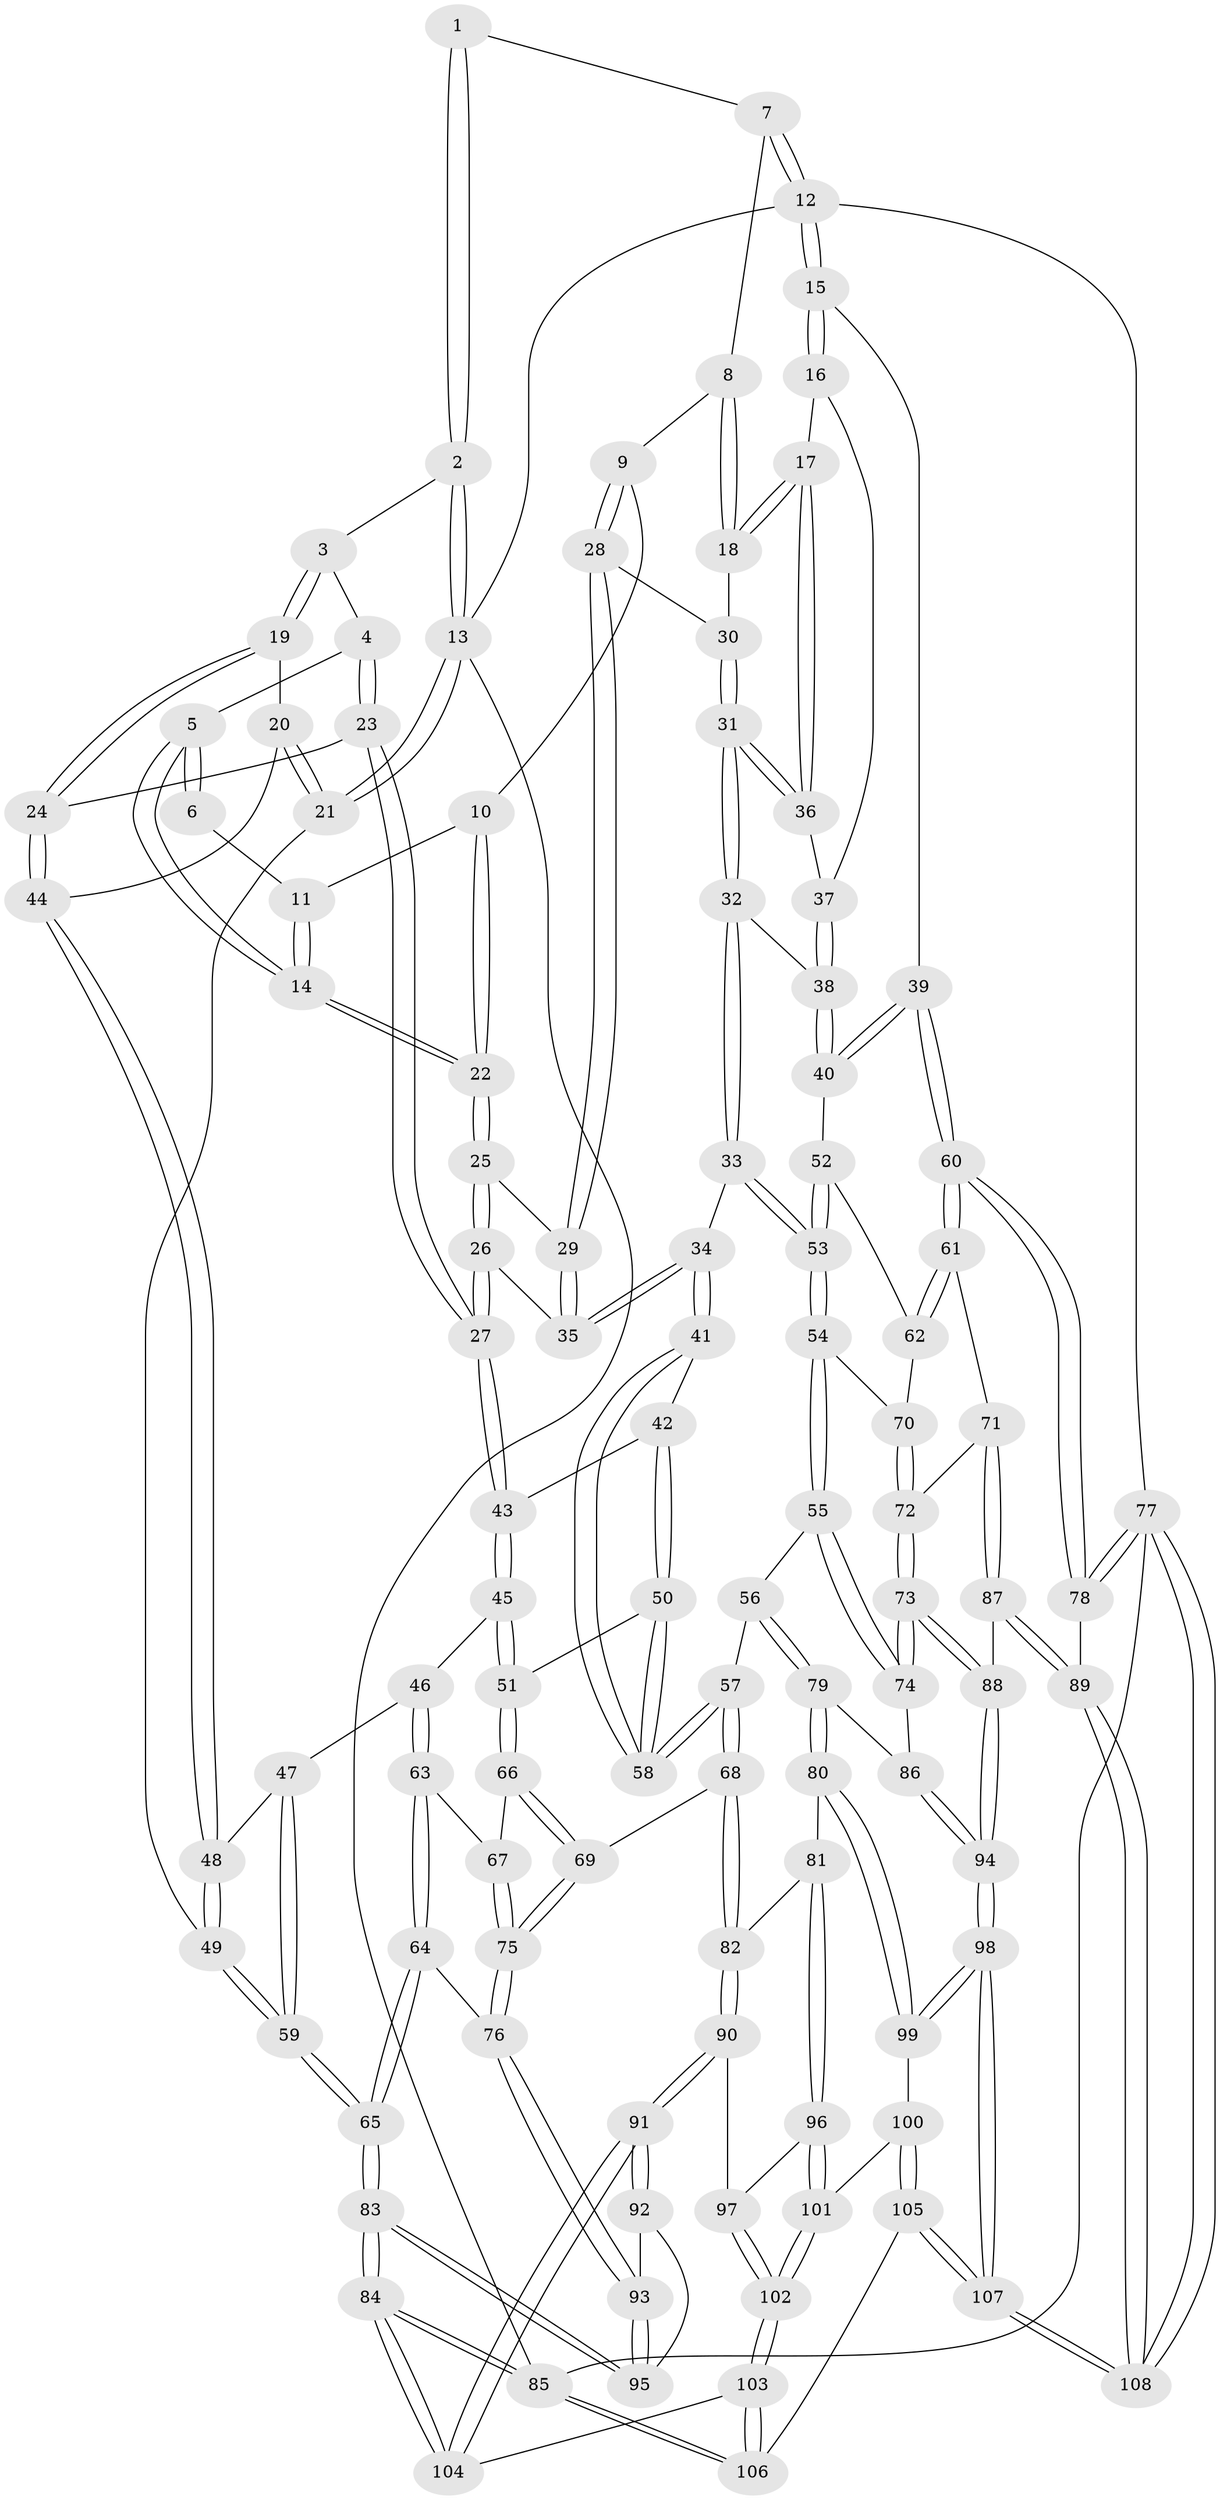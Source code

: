 // Generated by graph-tools (version 1.1) at 2025/27/03/09/25 03:27:11]
// undirected, 108 vertices, 267 edges
graph export_dot {
graph [start="1"]
  node [color=gray90,style=filled];
  1 [pos="+0.4781223360667673+0"];
  2 [pos="+0.12962441702833402+0"];
  3 [pos="+0.18778923897653016+0"];
  4 [pos="+0.34898435089114005+0.09216839285238741"];
  5 [pos="+0.38749135037199983+0.10424752100663878"];
  6 [pos="+0.4774031662128982+0"];
  7 [pos="+0.7365032392380692+0"];
  8 [pos="+0.6926667259680944+0"];
  9 [pos="+0.6174200479925621+0.09584526639175021"];
  10 [pos="+0.5534236872071975+0.08884928322352541"];
  11 [pos="+0.4847823195981888+0.040201896461320656"];
  12 [pos="+1+0"];
  13 [pos="+0+0"];
  14 [pos="+0.3891194240924331+0.10501821190063013"];
  15 [pos="+1+0"];
  16 [pos="+0.9711833753930208+0.12419021795555531"];
  17 [pos="+0.8371598791233469+0.16949025492519285"];
  18 [pos="+0.7969385420370705+0.14475809593982902"];
  19 [pos="+0.1623834022527769+0.1878460488310868"];
  20 [pos="+0+0.18342321343795687"];
  21 [pos="+0+0.14534042793180477"];
  22 [pos="+0.4385698739542123+0.1816978250146991"];
  23 [pos="+0.22599538367874944+0.29075624972534037"];
  24 [pos="+0.22553193327406454+0.29060450193827175"];
  25 [pos="+0.4389298699515784+0.18376369735208928"];
  26 [pos="+0.33162487662480344+0.2953611780567678"];
  27 [pos="+0.28027002804809625+0.3303121901330509"];
  28 [pos="+0.6208349264831328+0.12822770562845512"];
  29 [pos="+0.5551734661556664+0.26957279347655355"];
  30 [pos="+0.6940744060650812+0.18056818523365264"];
  31 [pos="+0.7202908604601287+0.291238763753135"];
  32 [pos="+0.647998100167501+0.4035448092023646"];
  33 [pos="+0.6457559405878167+0.40498957719153555"];
  34 [pos="+0.6064298573882297+0.39590752280381064"];
  35 [pos="+0.5629032210091562+0.30004991445487006"];
  36 [pos="+0.8090848744041899+0.23813214298311178"];
  37 [pos="+0.8710069583961205+0.31657869209831613"];
  38 [pos="+0.9015402021046018+0.3865724102544631"];
  39 [pos="+1+0.4249404758239095"];
  40 [pos="+0.9967452853671576+0.43022035825692684"];
  41 [pos="+0.4990957262449651+0.45378633421637393"];
  42 [pos="+0.36936561171127735+0.4034421748903115"];
  43 [pos="+0.29077860566252256+0.3545440812337316"];
  44 [pos="+0.10603701819060096+0.3526309634700064"];
  45 [pos="+0.23572701348701763+0.4929033371104626"];
  46 [pos="+0.16498780073251407+0.5257868207149687"];
  47 [pos="+0.13275567866074175+0.5181125133325316"];
  48 [pos="+0.085978219788699+0.40003859587408436"];
  49 [pos="+0+0.5250001710349081"];
  50 [pos="+0.33264235442679374+0.552949504703484"];
  51 [pos="+0.28910967247591085+0.554280305397903"];
  52 [pos="+0.9076236804014957+0.5025112060759174"];
  53 [pos="+0.6861062208815002+0.49455198969306574"];
  54 [pos="+0.6995515847715154+0.5615166749501692"];
  55 [pos="+0.630754953775131+0.6726868330734871"];
  56 [pos="+0.45859836746626015+0.6303766027428475"];
  57 [pos="+0.45641155400040795+0.6291256080803215"];
  58 [pos="+0.4532689468497163+0.599016580072271"];
  59 [pos="+0+0.6966609325678179"];
  60 [pos="+1+0.6829162810750578"];
  61 [pos="+0.9156226558769645+0.6761427872778913"];
  62 [pos="+0.866761275464755+0.5688767675882673"];
  63 [pos="+0.1866578520450241+0.6312041022652172"];
  64 [pos="+0.08615280832573699+0.6967326924030008"];
  65 [pos="+0+0.7550563229683089"];
  66 [pos="+0.2777796418002336+0.6025657898383134"];
  67 [pos="+0.19604248071177302+0.6348652647929363"];
  68 [pos="+0.3841877689929865+0.6976469850433434"];
  69 [pos="+0.3385490124102633+0.6983814380000487"];
  70 [pos="+0.7687201167631501+0.5988442532889506"];
  71 [pos="+0.851305932884325+0.7104699778613991"];
  72 [pos="+0.8105394165049645+0.6892546523417344"];
  73 [pos="+0.7017675765662927+0.7502190605354226"];
  74 [pos="+0.6362717934965538+0.693587660727093"];
  75 [pos="+0.2653407536336177+0.7353048049474105"];
  76 [pos="+0.2486015243985016+0.7608332348164192"];
  77 [pos="+1+1"];
  78 [pos="+1+0.9494674669788308"];
  79 [pos="+0.5277201156658728+0.7944724030398489"];
  80 [pos="+0.5262255742391988+0.7974261646720133"];
  81 [pos="+0.4512604080163171+0.8055445958201872"];
  82 [pos="+0.4011950102228673+0.7702382309832011"];
  83 [pos="+0+0.8340470371943376"];
  84 [pos="+0+0.8365636752572808"];
  85 [pos="+0+1"];
  86 [pos="+0.5924624389590333+0.7576908116905422"];
  87 [pos="+0.8485915576661072+0.8544127823102914"];
  88 [pos="+0.7266366344779476+0.8380819337851081"];
  89 [pos="+0.8635527472293596+0.8682246133978556"];
  90 [pos="+0.3647882787195725+0.8310982751149305"];
  91 [pos="+0.28498942413927386+0.9313433351781991"];
  92 [pos="+0.25202521461763333+0.8286519160279175"];
  93 [pos="+0.2485299363891597+0.7612708166421148"];
  94 [pos="+0.6520117478230569+0.9058410026319467"];
  95 [pos="+0.04232699543291754+0.8142389228118844"];
  96 [pos="+0.44936187837077946+0.8423303085052679"];
  97 [pos="+0.42778175201115864+0.8548918977929207"];
  98 [pos="+0.6332084016986009+0.9336190708584015"];
  99 [pos="+0.5474995648939861+0.8723773884337621"];
  100 [pos="+0.48378934726460976+0.8911253775098318"];
  101 [pos="+0.4703965657241315+0.8843681659649208"];
  102 [pos="+0.38295687330631906+0.9142609163975997"];
  103 [pos="+0.29566723177750454+0.9669602850672039"];
  104 [pos="+0.2844741955039904+0.9433028923113617"];
  105 [pos="+0.42299962587778284+1"];
  106 [pos="+0.3500017625185656+1"];
  107 [pos="+0.6297716000150352+1"];
  108 [pos="+0.67609795927454+1"];
  1 -- 2;
  1 -- 2;
  1 -- 7;
  2 -- 3;
  2 -- 13;
  2 -- 13;
  3 -- 4;
  3 -- 19;
  3 -- 19;
  4 -- 5;
  4 -- 23;
  4 -- 23;
  5 -- 6;
  5 -- 6;
  5 -- 14;
  5 -- 14;
  6 -- 11;
  7 -- 8;
  7 -- 12;
  7 -- 12;
  8 -- 9;
  8 -- 18;
  8 -- 18;
  9 -- 10;
  9 -- 28;
  9 -- 28;
  10 -- 11;
  10 -- 22;
  10 -- 22;
  11 -- 14;
  11 -- 14;
  12 -- 13;
  12 -- 15;
  12 -- 15;
  12 -- 77;
  13 -- 21;
  13 -- 21;
  13 -- 85;
  14 -- 22;
  14 -- 22;
  15 -- 16;
  15 -- 16;
  15 -- 39;
  16 -- 17;
  16 -- 37;
  17 -- 18;
  17 -- 18;
  17 -- 36;
  17 -- 36;
  18 -- 30;
  19 -- 20;
  19 -- 24;
  19 -- 24;
  20 -- 21;
  20 -- 21;
  20 -- 44;
  21 -- 49;
  22 -- 25;
  22 -- 25;
  23 -- 24;
  23 -- 27;
  23 -- 27;
  24 -- 44;
  24 -- 44;
  25 -- 26;
  25 -- 26;
  25 -- 29;
  26 -- 27;
  26 -- 27;
  26 -- 35;
  27 -- 43;
  27 -- 43;
  28 -- 29;
  28 -- 29;
  28 -- 30;
  29 -- 35;
  29 -- 35;
  30 -- 31;
  30 -- 31;
  31 -- 32;
  31 -- 32;
  31 -- 36;
  31 -- 36;
  32 -- 33;
  32 -- 33;
  32 -- 38;
  33 -- 34;
  33 -- 53;
  33 -- 53;
  34 -- 35;
  34 -- 35;
  34 -- 41;
  34 -- 41;
  36 -- 37;
  37 -- 38;
  37 -- 38;
  38 -- 40;
  38 -- 40;
  39 -- 40;
  39 -- 40;
  39 -- 60;
  39 -- 60;
  40 -- 52;
  41 -- 42;
  41 -- 58;
  41 -- 58;
  42 -- 43;
  42 -- 50;
  42 -- 50;
  43 -- 45;
  43 -- 45;
  44 -- 48;
  44 -- 48;
  45 -- 46;
  45 -- 51;
  45 -- 51;
  46 -- 47;
  46 -- 63;
  46 -- 63;
  47 -- 48;
  47 -- 59;
  47 -- 59;
  48 -- 49;
  48 -- 49;
  49 -- 59;
  49 -- 59;
  50 -- 51;
  50 -- 58;
  50 -- 58;
  51 -- 66;
  51 -- 66;
  52 -- 53;
  52 -- 53;
  52 -- 62;
  53 -- 54;
  53 -- 54;
  54 -- 55;
  54 -- 55;
  54 -- 70;
  55 -- 56;
  55 -- 74;
  55 -- 74;
  56 -- 57;
  56 -- 79;
  56 -- 79;
  57 -- 58;
  57 -- 58;
  57 -- 68;
  57 -- 68;
  59 -- 65;
  59 -- 65;
  60 -- 61;
  60 -- 61;
  60 -- 78;
  60 -- 78;
  61 -- 62;
  61 -- 62;
  61 -- 71;
  62 -- 70;
  63 -- 64;
  63 -- 64;
  63 -- 67;
  64 -- 65;
  64 -- 65;
  64 -- 76;
  65 -- 83;
  65 -- 83;
  66 -- 67;
  66 -- 69;
  66 -- 69;
  67 -- 75;
  67 -- 75;
  68 -- 69;
  68 -- 82;
  68 -- 82;
  69 -- 75;
  69 -- 75;
  70 -- 72;
  70 -- 72;
  71 -- 72;
  71 -- 87;
  71 -- 87;
  72 -- 73;
  72 -- 73;
  73 -- 74;
  73 -- 74;
  73 -- 88;
  73 -- 88;
  74 -- 86;
  75 -- 76;
  75 -- 76;
  76 -- 93;
  76 -- 93;
  77 -- 78;
  77 -- 78;
  77 -- 108;
  77 -- 108;
  77 -- 85;
  78 -- 89;
  79 -- 80;
  79 -- 80;
  79 -- 86;
  80 -- 81;
  80 -- 99;
  80 -- 99;
  81 -- 82;
  81 -- 96;
  81 -- 96;
  82 -- 90;
  82 -- 90;
  83 -- 84;
  83 -- 84;
  83 -- 95;
  83 -- 95;
  84 -- 85;
  84 -- 85;
  84 -- 104;
  84 -- 104;
  85 -- 106;
  85 -- 106;
  86 -- 94;
  86 -- 94;
  87 -- 88;
  87 -- 89;
  87 -- 89;
  88 -- 94;
  88 -- 94;
  89 -- 108;
  89 -- 108;
  90 -- 91;
  90 -- 91;
  90 -- 97;
  91 -- 92;
  91 -- 92;
  91 -- 104;
  91 -- 104;
  92 -- 93;
  92 -- 95;
  93 -- 95;
  93 -- 95;
  94 -- 98;
  94 -- 98;
  96 -- 97;
  96 -- 101;
  96 -- 101;
  97 -- 102;
  97 -- 102;
  98 -- 99;
  98 -- 99;
  98 -- 107;
  98 -- 107;
  99 -- 100;
  100 -- 101;
  100 -- 105;
  100 -- 105;
  101 -- 102;
  101 -- 102;
  102 -- 103;
  102 -- 103;
  103 -- 104;
  103 -- 106;
  103 -- 106;
  105 -- 106;
  105 -- 107;
  105 -- 107;
  107 -- 108;
  107 -- 108;
}
